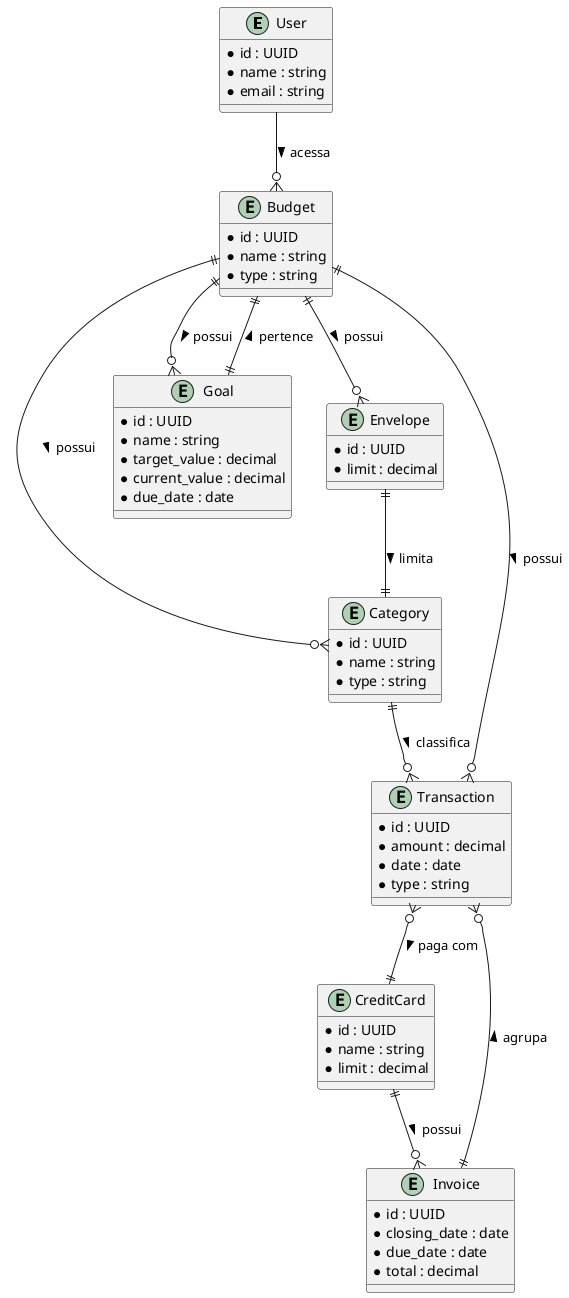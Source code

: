 @startuml
' ERD Simplificado – OrçaSonhos

entity "User" as User {
  *id : UUID
  *name : string
  *email : string
}

entity "Budget" as Budget {
  *id : UUID
  *name : string
  *type : string
}

entity "Category" as Category {
  *id : UUID
  *name : string
  *type : string
}

entity "Goal" as Goal {
  *id : UUID
  *name : string
  *target_value : decimal
  *current_value : decimal
  *due_date : date
}

entity "Envelope" as Envelope {
  *id : UUID
  *limit : decimal
}

entity "Transaction" as Transaction {
  *id : UUID
  *amount : decimal
  *date : date
  *type : string
}

entity "CreditCard" as CreditCard {
  *id : UUID
  *name : string
  *limit : decimal
}

entity "Invoice" as Invoice {
  *id : UUID
  *closing_date : date
  *due_date : date
  *total : decimal
}

' Relacionamentos
User --o{ Budget : "acessa >"
Budget ||--o{ Category : "possui >"
Budget ||--o{ Goal : "possui >"
Budget ||--o{ Envelope : "possui >"
Budget ||--o{ Transaction : "possui >"
Category ||--o{ Transaction : "classifica >"
Envelope ||--|| Category : "limita >"
Goal ||--|| Budget : "pertence >"
Transaction }o--|| CreditCard : "paga com >"
CreditCard ||--o{ Invoice : "possui >"
Invoice ||--o{ Transaction : "agrupa >"

@enduml 